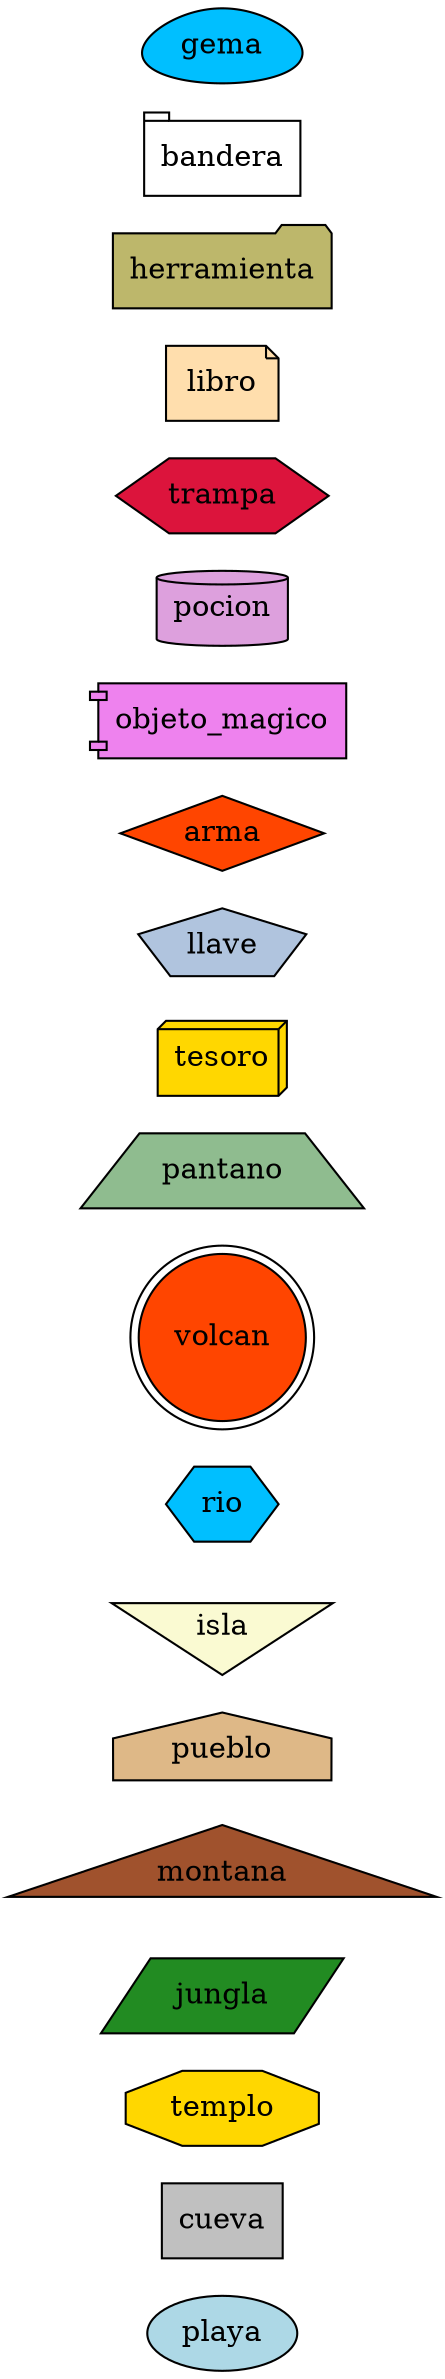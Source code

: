 digraph {
    node[style=filled];
    rankdir=LR;
    // Lugares
    playa        [shape=ellipse       fillcolor=lightblue           ];
    cueva        [shape=box           fillcolor=gray                ];
    templo       [shape=octagon       fillcolor=gold                ];
    jungla       [shape=parallelogram fillcolor=forestgreen         ];
    montana      [shape=triangle      fillcolor=sienna              ];
    pueblo       [shape=house         fillcolor=burlywood           ];
    isla         [shape=invtriangle   fillcolor=lightgoldenrodyellow];
    rio          [shape=hexagon       fillcolor=deepskyblue         ];
    volcan       [shape=doublecircle  fillcolor=orangered           ];
    pantano      [shape=trapezium     fillcolor=darkseagreen        ];
    // Objetos Especiales
    tesoro       [shape=box3d         fillcolor=gold                ];
    llave        [shape=pentagon      fillcolor=lightsteelblue      ];
    arma         [shape=diamond       fillcolor=orangered           ];
    objeto_magico[shape=component     fillcolor=violet              ];
    pocion       [shape=cylinder      fillcolor=plum                ];
    trampa       [shape=hexagon       fillcolor=crimson             ];
    libro        [shape=note          fillcolor=navajowhite         ];
    herramienta  [shape=folder        fillcolor=darkkhaki           ];
    bandera      [shape=tab           fillcolor=white               ];
    gema         [shape=egg           fillcolor=deepskyblue         ];
}